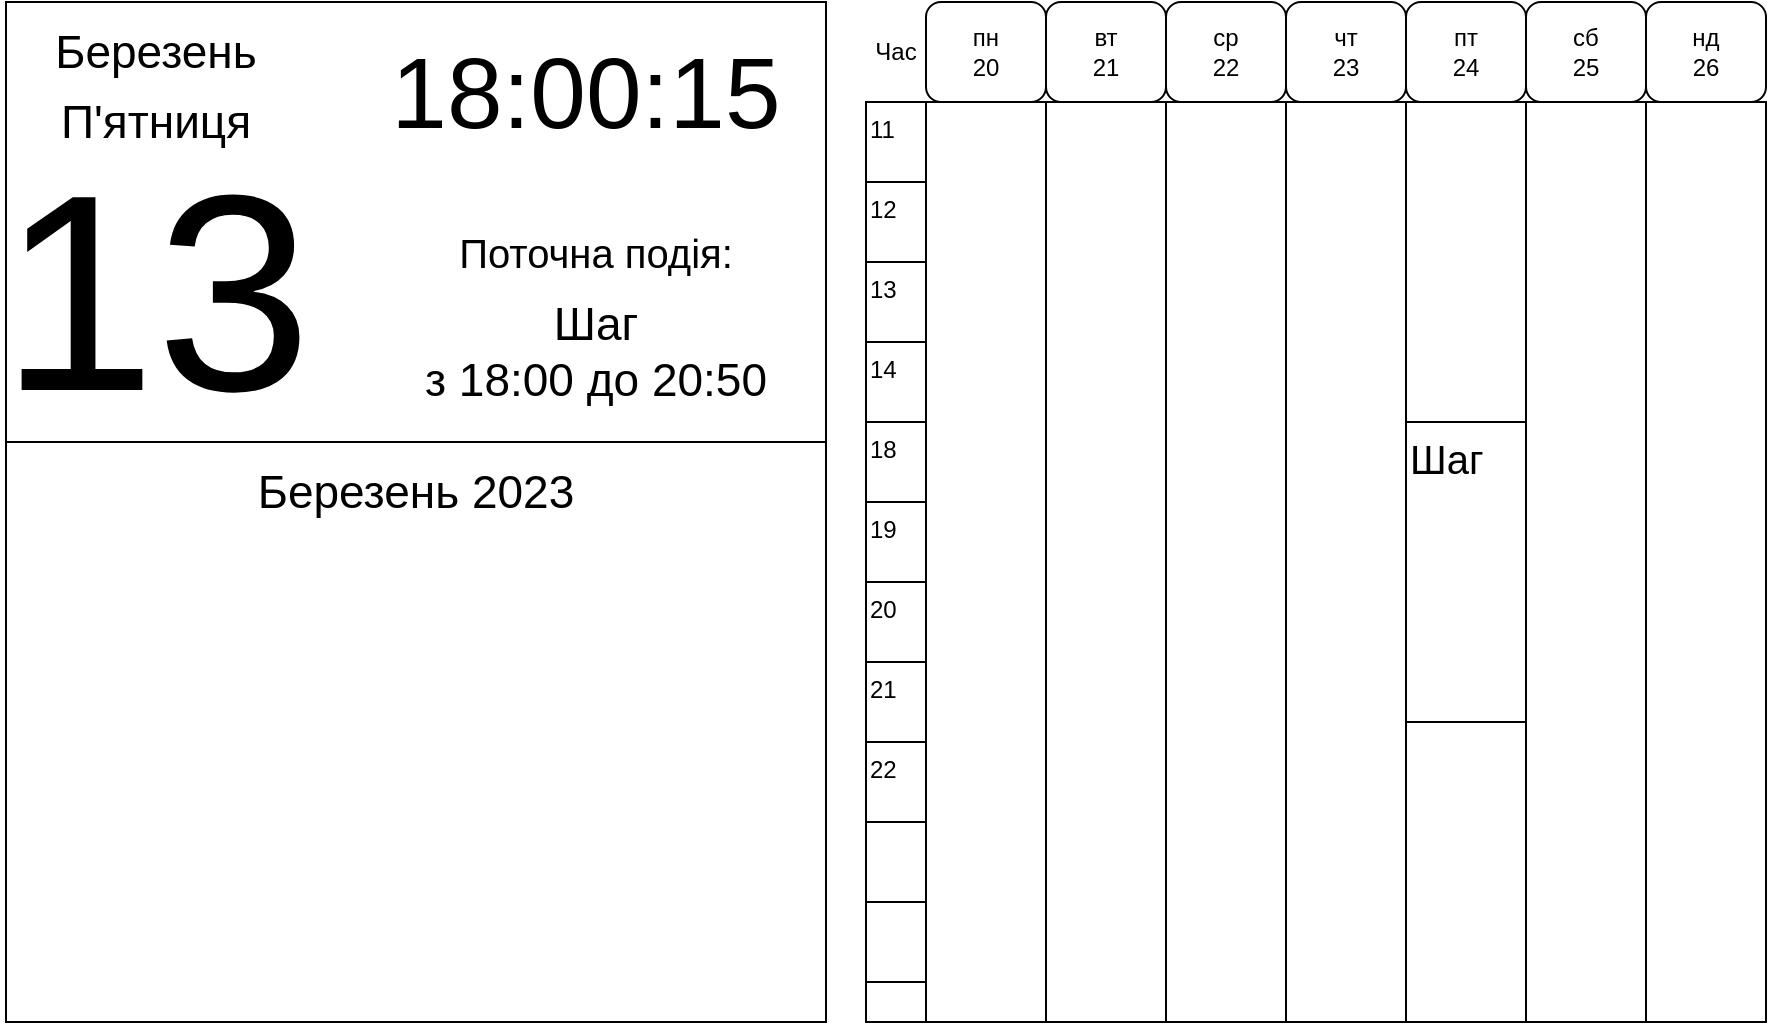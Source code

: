 <mxfile version="20.8.16" type="device"><diagram name="Сторінка-1" id="_t90vWzEP8zzcr2UJhMe"><mxGraphModel dx="1818" dy="828" grid="1" gridSize="10" guides="1" tooltips="1" connect="1" arrows="1" fold="1" page="0" pageScale="1" pageWidth="827" pageHeight="1169" math="0" shadow="0"><root><mxCell id="0"/><mxCell id="1" parent="0"/><mxCell id="3VCuEENMs5p-2c7Za00f-4" value="" style="rounded=0;whiteSpace=wrap;html=1;fillColor=none;" parent="1" vertex="1"><mxGeometry x="-20" y="170" width="410" height="220" as="geometry"/></mxCell><mxCell id="3VCuEENMs5p-2c7Za00f-5" value="" style="rounded=0;whiteSpace=wrap;html=1;fillColor=none;" parent="1" vertex="1"><mxGeometry x="-20" y="390" width="410" height="290" as="geometry"/></mxCell><mxCell id="3VCuEENMs5p-2c7Za00f-7" value="" style="rounded=0;whiteSpace=wrap;html=1;verticalAlign=top;fillColor=none;" parent="1" vertex="1"><mxGeometry x="440" y="220" width="60" height="460" as="geometry"/></mxCell><mxCell id="3VCuEENMs5p-2c7Za00f-8" value="" style="rounded=0;whiteSpace=wrap;html=1;verticalAlign=top;fillColor=none;" parent="1" vertex="1"><mxGeometry x="500" y="220" width="60" height="460" as="geometry"/></mxCell><mxCell id="3VCuEENMs5p-2c7Za00f-9" value="" style="rounded=0;whiteSpace=wrap;html=1;verticalAlign=top;fillColor=none;" parent="1" vertex="1"><mxGeometry x="560" y="220" width="60" height="460" as="geometry"/></mxCell><mxCell id="3VCuEENMs5p-2c7Za00f-10" value="" style="rounded=0;whiteSpace=wrap;html=1;verticalAlign=top;fillColor=none;" parent="1" vertex="1"><mxGeometry x="620" y="220" width="60" height="460" as="geometry"/></mxCell><mxCell id="3VCuEENMs5p-2c7Za00f-11" value="" style="rounded=0;whiteSpace=wrap;html=1;verticalAlign=top;fillColor=none;" parent="1" vertex="1"><mxGeometry x="680" y="220" width="60" height="460" as="geometry"/></mxCell><mxCell id="3VCuEENMs5p-2c7Za00f-12" value="" style="rounded=0;whiteSpace=wrap;html=1;verticalAlign=top;fillColor=none;" parent="1" vertex="1"><mxGeometry x="740" y="220" width="60" height="460" as="geometry"/></mxCell><mxCell id="3VCuEENMs5p-2c7Za00f-13" value="" style="rounded=0;whiteSpace=wrap;html=1;verticalAlign=top;fillColor=none;" parent="1" vertex="1"><mxGeometry x="800" y="220" width="60" height="460" as="geometry"/></mxCell><mxCell id="3VCuEENMs5p-2c7Za00f-14" value="П'ятниця" style="text;html=1;strokeColor=none;fillColor=none;align=center;verticalAlign=middle;whiteSpace=wrap;rounded=0;fontSize=23;" parent="1" vertex="1"><mxGeometry x="5" y="210" width="100" height="40" as="geometry"/></mxCell><mxCell id="3VCuEENMs5p-2c7Za00f-16" value="&lt;font style=&quot;font-size: 140px;&quot;&gt;13&lt;/font&gt;" style="text;html=1;strokeColor=none;fillColor=none;align=center;verticalAlign=middle;whiteSpace=wrap;rounded=0;fontSize=40;" parent="1" vertex="1"><mxGeometry x="-20" y="240" width="150" height="150" as="geometry"/></mxCell><mxCell id="3VCuEENMs5p-2c7Za00f-17" value="Поточна подія:" style="text;html=1;strokeColor=none;fillColor=none;align=center;verticalAlign=middle;whiteSpace=wrap;rounded=0;fontSize=20;" parent="1" vertex="1"><mxGeometry x="180" y="280" width="190" height="30" as="geometry"/></mxCell><mxCell id="3VCuEENMs5p-2c7Za00f-19" value="Шаг" style="rounded=0;whiteSpace=wrap;html=1;fontSize=20;fillColor=none;align=left;verticalAlign=top;" parent="1" vertex="1"><mxGeometry x="680" y="380" width="60" height="150" as="geometry"/></mxCell><mxCell id="3VCuEENMs5p-2c7Za00f-20" value="&lt;font style=&quot;font-size: 50px;&quot;&gt;18:00:15&lt;/font&gt;" style="text;html=1;strokeColor=none;fillColor=none;align=center;verticalAlign=middle;whiteSpace=wrap;rounded=0;fontSize=50;" parent="1" vertex="1"><mxGeometry x="150" y="190" width="240" height="50" as="geometry"/></mxCell><mxCell id="3VCuEENMs5p-2c7Za00f-21" value="Березень" style="text;html=1;strokeColor=none;fillColor=none;align=center;verticalAlign=middle;whiteSpace=wrap;rounded=0;fontSize=23;" parent="1" vertex="1"><mxGeometry y="180" width="110" height="30" as="geometry"/></mxCell><mxCell id="3VCuEENMs5p-2c7Za00f-22" value="Шаг&lt;br&gt;з 18:00 до 20:50" style="text;html=1;strokeColor=none;fillColor=none;align=center;verticalAlign=middle;whiteSpace=wrap;rounded=0;fontSize=23;" parent="1" vertex="1"><mxGeometry x="180" y="330" width="190" height="30" as="geometry"/></mxCell><mxCell id="3VCuEENMs5p-2c7Za00f-24" value="Березень 2023" style="text;html=1;strokeColor=none;fillColor=none;align=center;verticalAlign=middle;whiteSpace=wrap;rounded=0;fontSize=23;" parent="1" vertex="1"><mxGeometry x="90" y="400" width="190" height="30" as="geometry"/></mxCell><mxCell id="QyIkadThTVPxCUNR9_9--1" value="пн&lt;br&gt;20" style="rounded=1;whiteSpace=wrap;html=1;" vertex="1" parent="1"><mxGeometry x="440" y="170" width="60" height="50" as="geometry"/></mxCell><mxCell id="QyIkadThTVPxCUNR9_9--2" value="вт&lt;br&gt;21" style="rounded=1;whiteSpace=wrap;html=1;" vertex="1" parent="1"><mxGeometry x="500" y="170" width="60" height="50" as="geometry"/></mxCell><mxCell id="QyIkadThTVPxCUNR9_9--3" value="чт&lt;br&gt;23" style="rounded=1;whiteSpace=wrap;html=1;" vertex="1" parent="1"><mxGeometry x="620" y="170" width="60" height="50" as="geometry"/></mxCell><mxCell id="QyIkadThTVPxCUNR9_9--4" value="ср&lt;br&gt;22" style="rounded=1;whiteSpace=wrap;html=1;" vertex="1" parent="1"><mxGeometry x="560" y="170" width="60" height="50" as="geometry"/></mxCell><mxCell id="QyIkadThTVPxCUNR9_9--5" value="нд&lt;br&gt;26" style="rounded=1;whiteSpace=wrap;html=1;" vertex="1" parent="1"><mxGeometry x="800" y="170" width="60" height="50" as="geometry"/></mxCell><mxCell id="QyIkadThTVPxCUNR9_9--6" value="пт&lt;br&gt;24" style="rounded=1;whiteSpace=wrap;html=1;" vertex="1" parent="1"><mxGeometry x="680" y="170" width="60" height="50" as="geometry"/></mxCell><mxCell id="QyIkadThTVPxCUNR9_9--7" value="сб&lt;br&gt;25" style="rounded=1;whiteSpace=wrap;html=1;" vertex="1" parent="1"><mxGeometry x="740" y="170" width="60" height="50" as="geometry"/></mxCell><mxCell id="QyIkadThTVPxCUNR9_9--8" value="Час" style="text;html=1;strokeColor=none;fillColor=none;align=center;verticalAlign=middle;whiteSpace=wrap;rounded=0;" vertex="1" parent="1"><mxGeometry x="410" y="170" width="30" height="50" as="geometry"/></mxCell><mxCell id="QyIkadThTVPxCUNR9_9--9" value="" style="rounded=0;whiteSpace=wrap;html=1;fillColor=none;" vertex="1" parent="1"><mxGeometry x="410" y="220" width="30" height="460" as="geometry"/></mxCell><mxCell id="QyIkadThTVPxCUNR9_9--11" value="11" style="rounded=0;whiteSpace=wrap;html=1;fillColor=none;verticalAlign=top;align=left;" vertex="1" parent="1"><mxGeometry x="410" y="220" width="30" height="40" as="geometry"/></mxCell><mxCell id="QyIkadThTVPxCUNR9_9--12" value="14" style="rounded=0;whiteSpace=wrap;html=1;fillColor=none;verticalAlign=top;align=left;" vertex="1" parent="1"><mxGeometry x="410" y="340" width="30" height="40" as="geometry"/></mxCell><mxCell id="QyIkadThTVPxCUNR9_9--13" value="12" style="rounded=0;whiteSpace=wrap;html=1;fillColor=none;verticalAlign=top;align=left;" vertex="1" parent="1"><mxGeometry x="410" y="260" width="30" height="40" as="geometry"/></mxCell><mxCell id="QyIkadThTVPxCUNR9_9--14" value="13" style="rounded=0;whiteSpace=wrap;html=1;fillColor=none;verticalAlign=top;align=left;" vertex="1" parent="1"><mxGeometry x="410" y="300" width="30" height="40" as="geometry"/></mxCell><mxCell id="QyIkadThTVPxCUNR9_9--15" value="18" style="rounded=0;whiteSpace=wrap;html=1;fillColor=none;verticalAlign=top;align=left;" vertex="1" parent="1"><mxGeometry x="410" y="380" width="30" height="40" as="geometry"/></mxCell><mxCell id="QyIkadThTVPxCUNR9_9--16" value="19" style="rounded=0;whiteSpace=wrap;html=1;fillColor=none;verticalAlign=top;align=left;" vertex="1" parent="1"><mxGeometry x="410" y="420" width="30" height="40" as="geometry"/></mxCell><mxCell id="QyIkadThTVPxCUNR9_9--17" value="20" style="rounded=0;whiteSpace=wrap;html=1;fillColor=none;verticalAlign=top;align=left;" vertex="1" parent="1"><mxGeometry x="410" y="460" width="30" height="40" as="geometry"/></mxCell><mxCell id="QyIkadThTVPxCUNR9_9--18" value="22" style="rounded=0;whiteSpace=wrap;html=1;fillColor=none;verticalAlign=top;align=left;" vertex="1" parent="1"><mxGeometry x="410" y="540" width="30" height="40" as="geometry"/></mxCell><mxCell id="QyIkadThTVPxCUNR9_9--19" value="21" style="rounded=0;whiteSpace=wrap;html=1;fillColor=none;verticalAlign=top;align=left;" vertex="1" parent="1"><mxGeometry x="410" y="500" width="30" height="40" as="geometry"/></mxCell><mxCell id="QyIkadThTVPxCUNR9_9--20" value="" style="rounded=0;whiteSpace=wrap;html=1;fillColor=none;verticalAlign=top;align=left;" vertex="1" parent="1"><mxGeometry x="410" y="580" width="30" height="40" as="geometry"/></mxCell><mxCell id="QyIkadThTVPxCUNR9_9--21" value="" style="rounded=0;whiteSpace=wrap;html=1;fillColor=none;verticalAlign=top;align=left;" vertex="1" parent="1"><mxGeometry x="410" y="620" width="30" height="40" as="geometry"/></mxCell><mxCell id="QyIkadThTVPxCUNR9_9--22" value="" style="rounded=0;whiteSpace=wrap;html=1;fillColor=none;verticalAlign=top;align=left;" vertex="1" parent="1"><mxGeometry x="410" y="660" width="30" height="20" as="geometry"/></mxCell></root></mxGraphModel></diagram></mxfile>